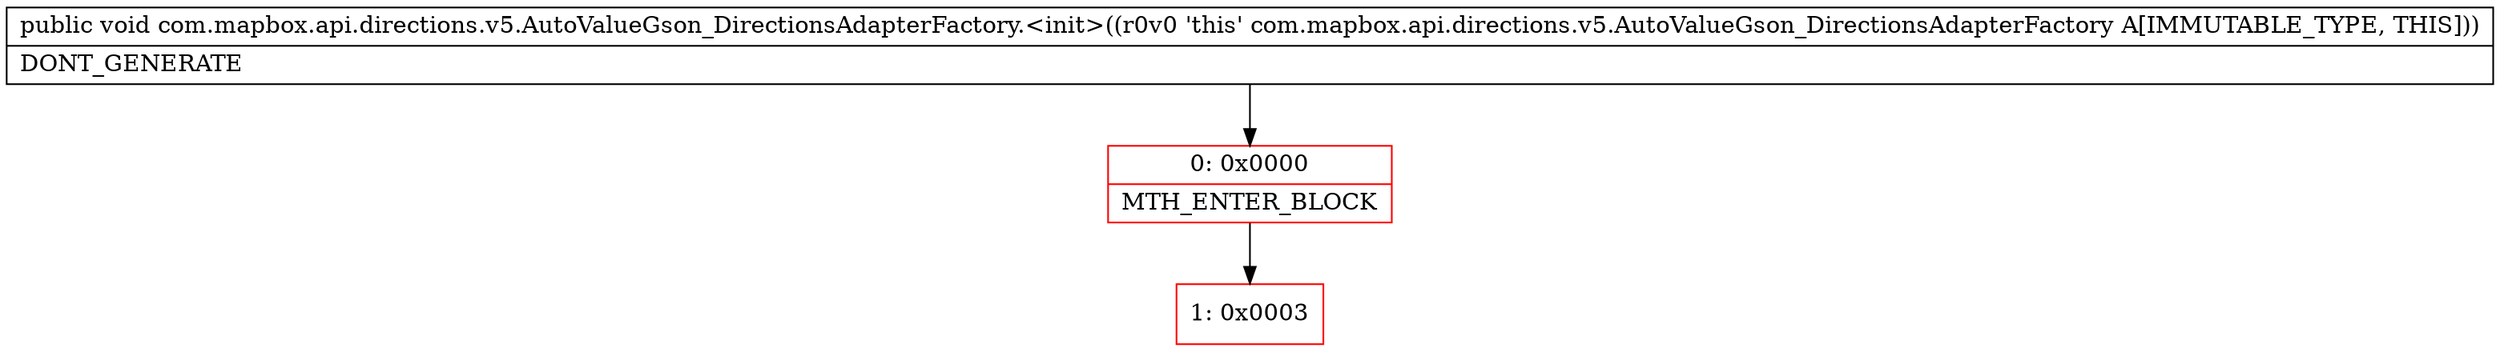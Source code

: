 digraph "CFG forcom.mapbox.api.directions.v5.AutoValueGson_DirectionsAdapterFactory.\<init\>()V" {
subgraph cluster_Region_1463481527 {
label = "R(0)";
node [shape=record,color=blue];
}
Node_0 [shape=record,color=red,label="{0\:\ 0x0000|MTH_ENTER_BLOCK\l}"];
Node_1 [shape=record,color=red,label="{1\:\ 0x0003}"];
MethodNode[shape=record,label="{public void com.mapbox.api.directions.v5.AutoValueGson_DirectionsAdapterFactory.\<init\>((r0v0 'this' com.mapbox.api.directions.v5.AutoValueGson_DirectionsAdapterFactory A[IMMUTABLE_TYPE, THIS]))  | DONT_GENERATE\l}"];
MethodNode -> Node_0;
Node_0 -> Node_1;
}

